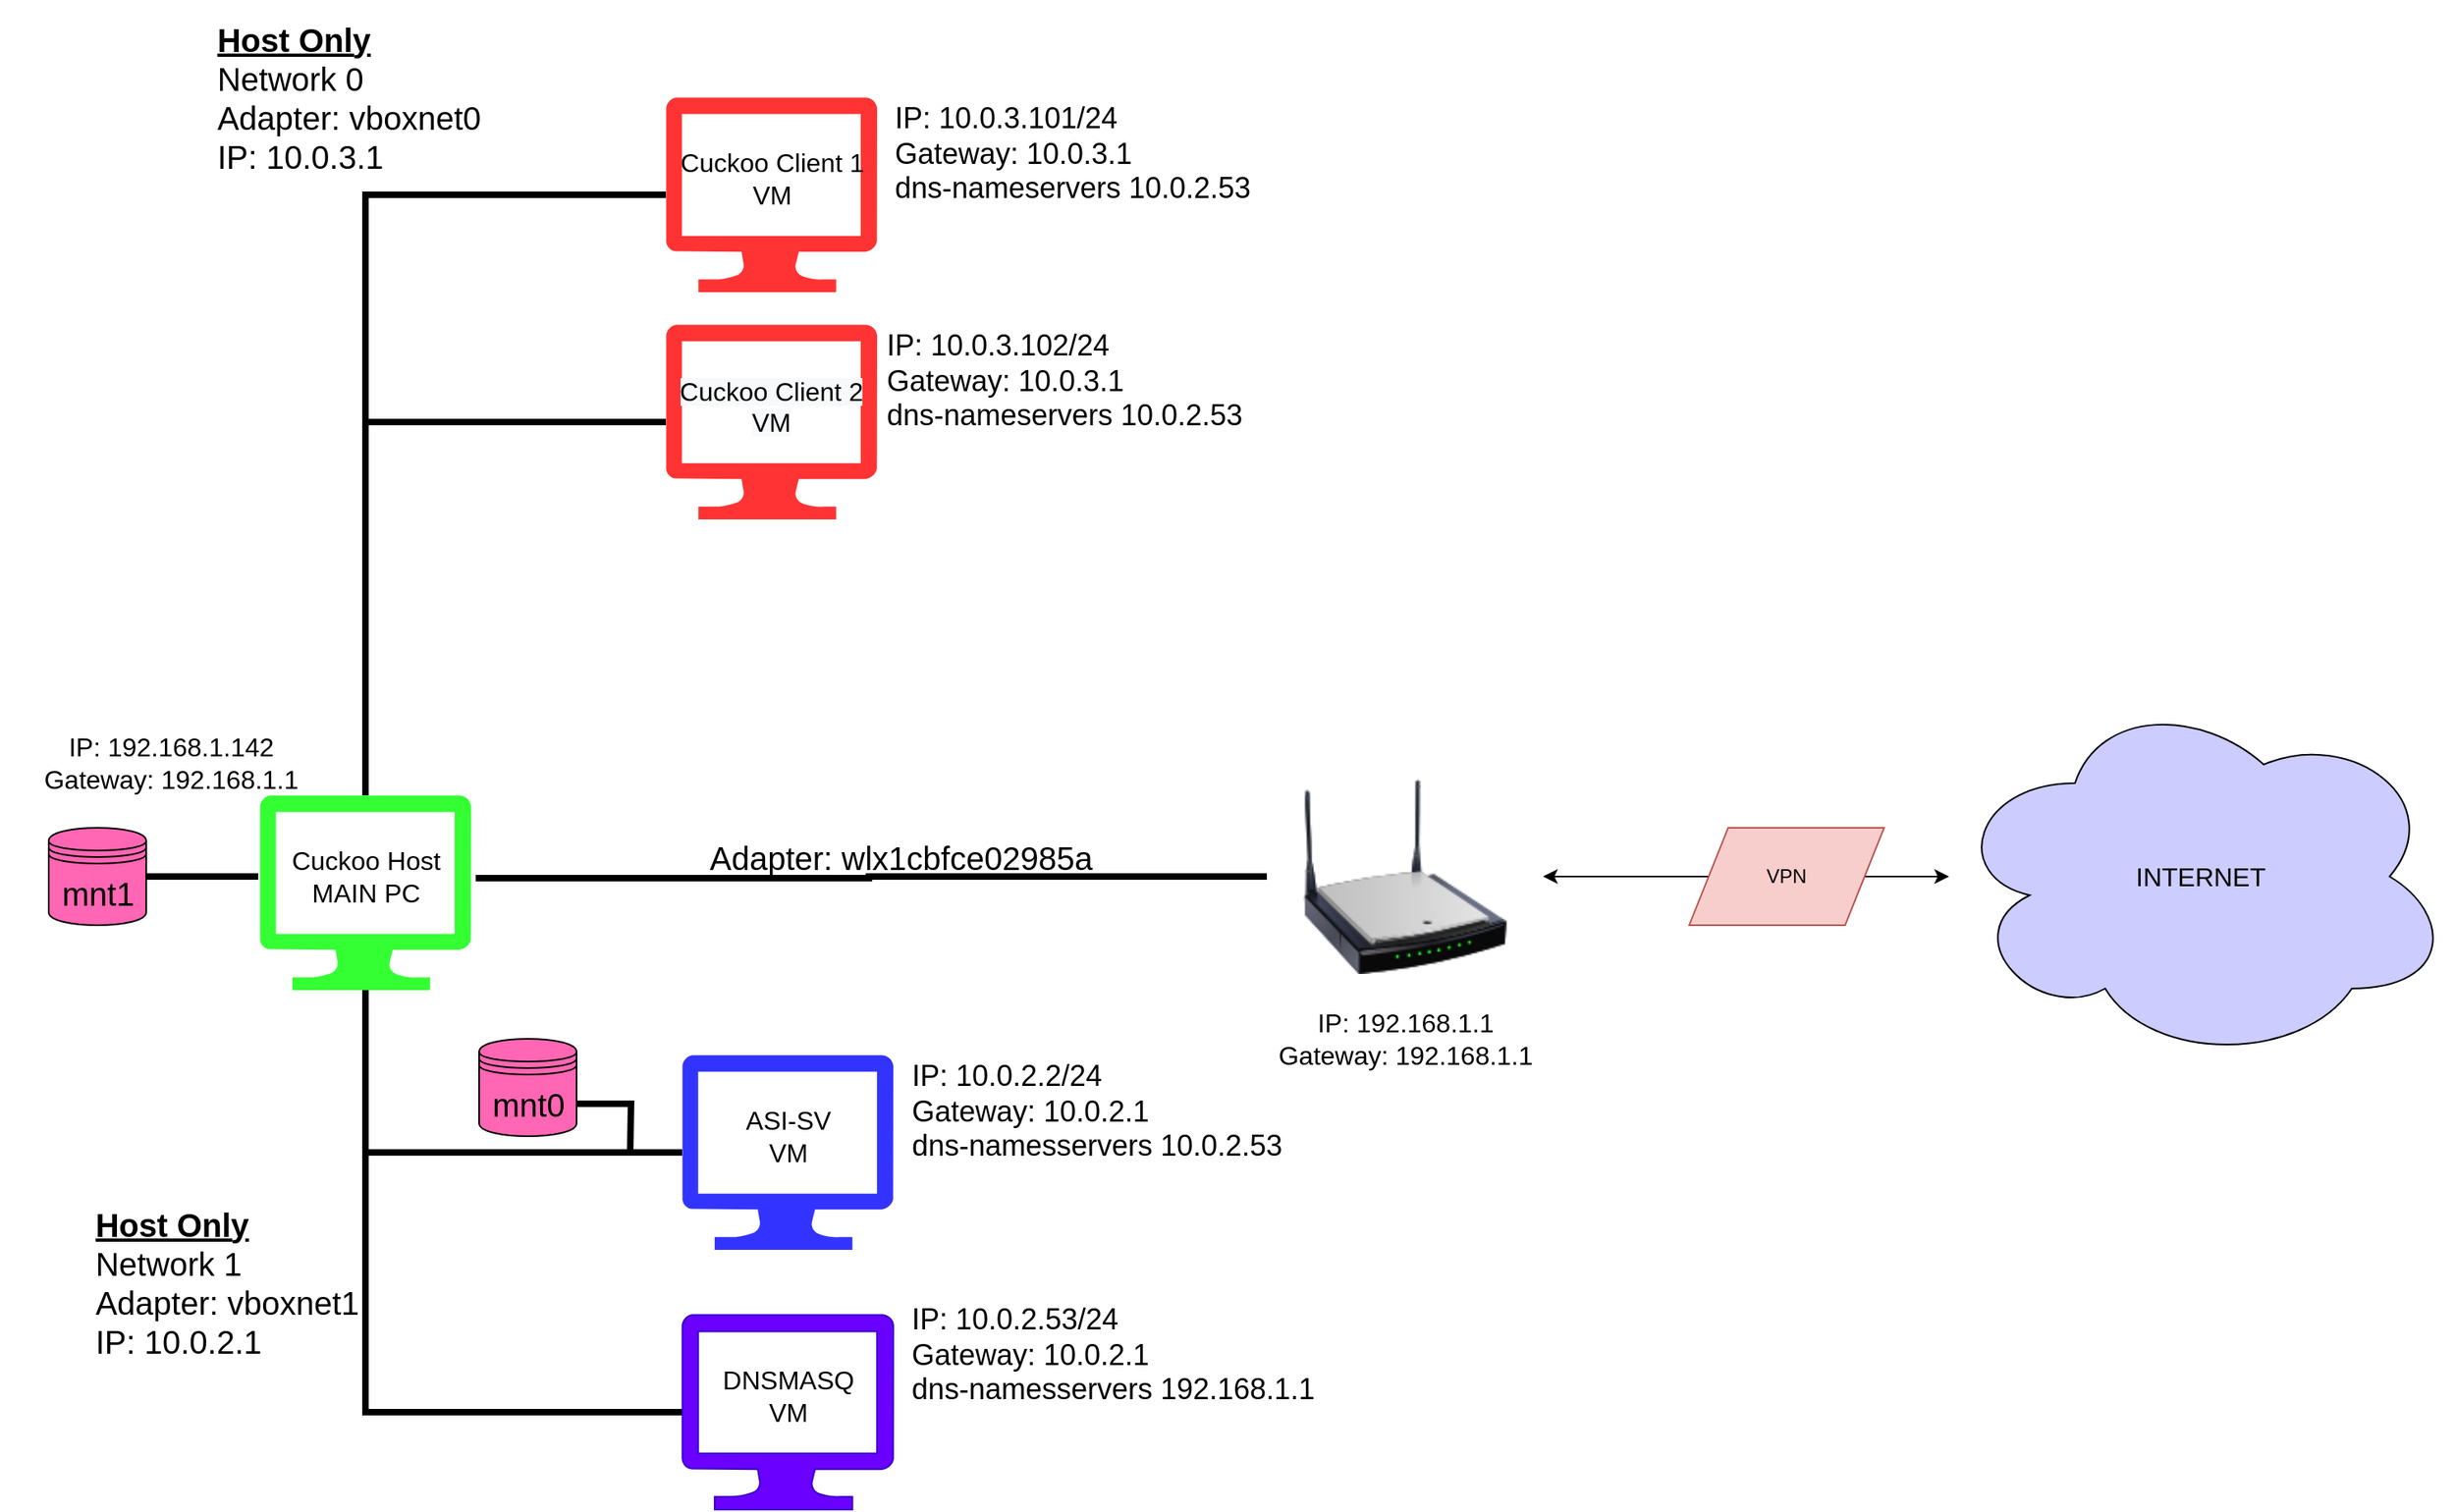 <mxfile version="13.4.6" type="device"><diagram id="94zshD_aoJgQ9S9mhnCH" name="Page-1"><mxGraphModel dx="2926" dy="771" grid="1" gridSize="10" guides="1" tooltips="1" connect="0" arrows="1" fold="1" page="1" pageScale="1" pageWidth="1500" pageHeight="1200" math="0" shadow="0"><root><mxCell id="0"/><mxCell id="1" parent="0"/><mxCell id="eqkZqZieHzF0lXpEBW4j-26" style="edgeStyle=orthogonalEdgeStyle;rounded=0;orthogonalLoop=1;jettySize=auto;html=1;entryX=0;entryY=0.5;entryDx=0;entryDy=0;entryPerimeter=0;endArrow=none;endFill=0;strokeWidth=4;exitX=0.5;exitY=1;exitDx=0;exitDy=0;exitPerimeter=0;" parent="1" source="eqkZqZieHzF0lXpEBW4j-1" target="eqkZqZieHzF0lXpEBW4j-24" edge="1"><mxGeometry relative="1" as="geometry"/></mxCell><mxCell id="eqkZqZieHzF0lXpEBW4j-1" value="" style="verticalLabelPosition=bottom;html=1;verticalAlign=top;align=center;strokeColor=none;shape=mxgraph.azure.computer;pointerEvents=1;fillColor=#33FF33;" parent="1" vertex="1"><mxGeometry x="150" y="510" width="130" height="120" as="geometry"/></mxCell><mxCell id="eqkZqZieHzF0lXpEBW4j-40" style="edgeStyle=orthogonalEdgeStyle;rounded=0;orthogonalLoop=1;jettySize=auto;html=1;entryX=0.5;entryY=0;entryDx=0;entryDy=0;entryPerimeter=0;endArrow=none;endFill=0;strokeWidth=4;" parent="1" source="eqkZqZieHzF0lXpEBW4j-2" target="eqkZqZieHzF0lXpEBW4j-1" edge="1"><mxGeometry relative="1" as="geometry"/></mxCell><mxCell id="eqkZqZieHzF0lXpEBW4j-2" value="" style="verticalLabelPosition=bottom;html=1;verticalAlign=top;align=center;strokeColor=none;shape=mxgraph.azure.computer;pointerEvents=1;fillColor=#FF3333;" parent="1" vertex="1"><mxGeometry x="400" y="80" width="130" height="120" as="geometry"/></mxCell><mxCell id="eqkZqZieHzF0lXpEBW4j-41" style="edgeStyle=orthogonalEdgeStyle;rounded=0;orthogonalLoop=1;jettySize=auto;html=1;endArrow=none;endFill=0;strokeWidth=4;entryX=0.5;entryY=0;entryDx=0;entryDy=0;entryPerimeter=0;" parent="1" source="eqkZqZieHzF0lXpEBW4j-4" target="eqkZqZieHzF0lXpEBW4j-1" edge="1"><mxGeometry relative="1" as="geometry"><mxPoint x="220" y="280" as="targetPoint"/></mxGeometry></mxCell><mxCell id="eqkZqZieHzF0lXpEBW4j-4" value="" style="verticalLabelPosition=bottom;html=1;verticalAlign=top;align=center;strokeColor=none;shape=mxgraph.azure.computer;pointerEvents=1;fillColor=#FF3333;" parent="1" vertex="1"><mxGeometry x="400" y="220" width="130" height="120" as="geometry"/></mxCell><mxCell id="eqkZqZieHzF0lXpEBW4j-10" value="&lt;div style=&quot;text-align: left&quot;&gt;&lt;span style=&quot;font-size: 20px&quot;&gt;&lt;u&gt;&lt;b&gt;Host Only&lt;/b&gt;&lt;/u&gt;&lt;/span&gt;&lt;/div&gt;&lt;font style=&quot;font-size: 20px&quot;&gt;&lt;div style=&quot;text-align: left&quot;&gt;&lt;span&gt;Network 0&lt;/span&gt;&lt;/div&gt;Adapter: vboxnet0&lt;br&gt;&lt;div style=&quot;text-align: left&quot;&gt;&lt;span&gt;IP: 10.0.3.1&lt;/span&gt;&lt;/div&gt;&lt;/font&gt;" style="text;html=1;strokeColor=none;fillColor=none;align=center;verticalAlign=middle;whiteSpace=wrap;rounded=0;" parent="1" vertex="1"><mxGeometry x="65" y="20" width="280" height="120" as="geometry"/></mxCell><mxCell id="eqkZqZieHzF0lXpEBW4j-11" value="&lt;div style=&quot;text-align: left ; font-size: 18px&quot;&gt;&lt;span&gt;&lt;font style=&quot;font-size: 18px&quot;&gt;IP: 10.0.3.102/24&lt;/font&gt;&lt;/span&gt;&lt;/div&gt;&lt;font style=&quot;font-size: 18px&quot;&gt;&lt;div style=&quot;text-align: left&quot;&gt;&lt;span&gt;Gateway: 10.0.3.1&lt;/span&gt;&lt;/div&gt;&lt;div style=&quot;text-align: left&quot;&gt;&lt;span&gt;dns-nameservers 10.0.2.53&lt;/span&gt;&lt;/div&gt;&lt;/font&gt;" style="text;html=1;align=center;verticalAlign=middle;resizable=0;points=[];autosize=1;" parent="1" vertex="1"><mxGeometry x="530" y="230" width="230" height="50" as="geometry"/></mxCell><mxCell id="eqkZqZieHzF0lXpEBW4j-13" value="&lt;font style=&quot;font-size: 16px&quot;&gt;Cuckoo Client 1&lt;br&gt;VM&lt;br&gt;&lt;/font&gt;" style="text;html=1;align=center;verticalAlign=middle;resizable=0;points=[];autosize=1;" parent="1" vertex="1"><mxGeometry x="400" y="110" width="130" height="40" as="geometry"/></mxCell><mxCell id="eqkZqZieHzF0lXpEBW4j-16" value="&lt;font style=&quot;font-size: 16px&quot;&gt;Cuckoo Host&lt;br&gt;MAIN PC&lt;br&gt;&lt;/font&gt;" style="text;html=1;align=center;verticalAlign=middle;resizable=0;points=[];autosize=1;" parent="1" vertex="1"><mxGeometry x="160" y="540" width="110" height="40" as="geometry"/></mxCell><mxCell id="eqkZqZieHzF0lXpEBW4j-17" value="&lt;font style=&quot;font-size: 16px&quot;&gt;INTERNET&lt;/font&gt;" style="ellipse;shape=cloud;whiteSpace=wrap;html=1;fillColor=#CCCCFF;" parent="1" vertex="1"><mxGeometry x="1190" y="445" width="310" height="230" as="geometry"/></mxCell><mxCell id="eqkZqZieHzF0lXpEBW4j-18" value="&lt;font style=&quot;font-size: 16px&quot;&gt;IP: 192.168.1.142&lt;br&gt;Gateway: 192.168.1.1&lt;br&gt;&lt;/font&gt;" style="text;html=1;align=center;verticalAlign=middle;resizable=0;points=[];autosize=1;" parent="1" vertex="1"><mxGeometry x="10" y="470" width="170" height="40" as="geometry"/></mxCell><mxCell id="eqkZqZieHzF0lXpEBW4j-44" style="edgeStyle=orthogonalEdgeStyle;rounded=0;orthogonalLoop=1;jettySize=auto;html=1;entryX=1.022;entryY=0.425;entryDx=0;entryDy=0;entryPerimeter=0;endArrow=none;endFill=0;strokeWidth=4;" parent="1" source="eqkZqZieHzF0lXpEBW4j-19" target="eqkZqZieHzF0lXpEBW4j-1" edge="1"><mxGeometry relative="1" as="geometry"/></mxCell><mxCell id="eqkZqZieHzF0lXpEBW4j-19" value="" style="image;html=1;image=img/lib/clip_art/networking/Wireless_Router_N_128x128.png;fillColor=#CCCCFF;" parent="1" vertex="1"><mxGeometry x="770" y="500" width="170" height="120" as="geometry"/></mxCell><mxCell id="eqkZqZieHzF0lXpEBW4j-20" value="&lt;font style=&quot;font-size: 16px&quot;&gt;IP: 192.168.1.1&lt;br&gt;Gateway: 192.168.1.1&lt;br&gt;&lt;/font&gt;" style="text;html=1;align=center;verticalAlign=middle;resizable=0;points=[];autosize=1;" parent="1" vertex="1"><mxGeometry x="770" y="640" width="170" height="40" as="geometry"/></mxCell><mxCell id="eqkZqZieHzF0lXpEBW4j-23" value="&lt;font style=&quot;font-size: 20px&quot;&gt;Adapter: wlx1cbfce02985a&lt;/font&gt;" style="text;whiteSpace=wrap;html=1;" parent="1" vertex="1"><mxGeometry x="425" y="530" width="295" height="30" as="geometry"/></mxCell><mxCell id="eqkZqZieHzF0lXpEBW4j-24" value="" style="verticalLabelPosition=bottom;html=1;verticalAlign=top;align=center;strokeColor=none;shape=mxgraph.azure.computer;pointerEvents=1;fillColor=#3333FF;" parent="1" vertex="1"><mxGeometry x="410" y="670" width="130" height="120" as="geometry"/></mxCell><mxCell id="eqkZqZieHzF0lXpEBW4j-25" value="&lt;font style=&quot;font-size: 16px&quot;&gt;ASI-SV&lt;br&gt;VM&lt;br&gt;&lt;/font&gt;" style="text;html=1;align=center;verticalAlign=middle;resizable=0;points=[];autosize=1;" parent="1" vertex="1"><mxGeometry x="440" y="700" width="70" height="40" as="geometry"/></mxCell><mxCell id="eqkZqZieHzF0lXpEBW4j-28" value="&lt;div style=&quot;text-align: left ; font-size: 18px&quot;&gt;&lt;font style=&quot;font-size: 18px&quot;&gt;IP: 10.0.2.2/24&lt;/font&gt;&lt;/div&gt;&lt;font style=&quot;font-size: 18px&quot;&gt;&lt;div style=&quot;text-align: left&quot;&gt;Gateway:&amp;nbsp;&lt;span&gt;&lt;font style=&quot;font-size: 18px&quot;&gt;10.0.2.1&lt;/font&gt;&lt;/span&gt;&lt;/div&gt;&lt;div style=&quot;text-align: left&quot;&gt;dns-namesservers 10.0.2.53&lt;/div&gt;&lt;/font&gt;" style="text;html=1;align=center;verticalAlign=middle;resizable=0;points=[];autosize=1;" parent="1" vertex="1"><mxGeometry x="545" y="680" width="240" height="50" as="geometry"/></mxCell><mxCell id="eqkZqZieHzF0lXpEBW4j-33" style="edgeStyle=orthogonalEdgeStyle;rounded=0;orthogonalLoop=1;jettySize=auto;html=1;entryX=0.5;entryY=1;entryDx=0;entryDy=0;entryPerimeter=0;endArrow=none;endFill=0;strokeWidth=4;" parent="1" source="eqkZqZieHzF0lXpEBW4j-29" target="eqkZqZieHzF0lXpEBW4j-1" edge="1"><mxGeometry relative="1" as="geometry"/></mxCell><mxCell id="eqkZqZieHzF0lXpEBW4j-29" value="" style="verticalLabelPosition=bottom;html=1;verticalAlign=top;align=center;strokeColor=#3700CC;shape=mxgraph.azure.computer;pointerEvents=1;fillColor=#6a00ff;fontColor=#ffffff;" parent="1" vertex="1"><mxGeometry x="410" y="830" width="130" height="120" as="geometry"/></mxCell><mxCell id="eqkZqZieHzF0lXpEBW4j-30" value="&lt;font style=&quot;font-size: 16px&quot;&gt;DNSMASQ&lt;br&gt;VM&lt;br&gt;&lt;/font&gt;" style="text;html=1;align=center;verticalAlign=middle;resizable=0;points=[];autosize=1;" parent="1" vertex="1"><mxGeometry x="425" y="860" width="100" height="40" as="geometry"/></mxCell><mxCell id="eqkZqZieHzF0lXpEBW4j-32" value="&lt;div style=&quot;text-align: left ; font-size: 18px&quot;&gt;&lt;font style=&quot;font-size: 18px&quot;&gt;IP: 10.0.2.53/24&lt;/font&gt;&lt;/div&gt;&lt;font style=&quot;font-size: 18px&quot;&gt;&lt;div style=&quot;text-align: left&quot;&gt;Gateway: 10.0.2.1&lt;/div&gt;&lt;div style=&quot;text-align: left&quot;&gt;dns-namesservers 192.168.1.1&lt;br&gt;&lt;/div&gt;&lt;/font&gt;" style="text;html=1;align=center;verticalAlign=middle;resizable=0;points=[];autosize=1;" parent="1" vertex="1"><mxGeometry x="545" y="830" width="260" height="50" as="geometry"/></mxCell><mxCell id="eqkZqZieHzF0lXpEBW4j-35" style="edgeStyle=orthogonalEdgeStyle;rounded=0;orthogonalLoop=1;jettySize=auto;html=1;entryX=-0.008;entryY=0.417;entryDx=0;entryDy=0;entryPerimeter=0;endArrow=none;endFill=0;strokeWidth=4;" parent="1" source="eqkZqZieHzF0lXpEBW4j-34" target="eqkZqZieHzF0lXpEBW4j-1" edge="1"><mxGeometry relative="1" as="geometry"/></mxCell><mxCell id="eqkZqZieHzF0lXpEBW4j-34" value="" style="shape=datastore;whiteSpace=wrap;html=1;fillColor=#FF66B3;" parent="1" vertex="1"><mxGeometry x="20" y="530" width="60" height="60" as="geometry"/></mxCell><mxCell id="eqkZqZieHzF0lXpEBW4j-36" value="&lt;font style=&quot;font-size: 20px&quot;&gt;mnt1&lt;/font&gt;" style="text;html=1;align=center;verticalAlign=middle;resizable=0;points=[];autosize=1;" parent="1" vertex="1"><mxGeometry x="20" y="560" width="60" height="20" as="geometry"/></mxCell><mxCell id="eqkZqZieHzF0lXpEBW4j-37" value="" style="shape=datastore;whiteSpace=wrap;html=1;fillColor=#FF66B3;" parent="1" vertex="1"><mxGeometry x="285" y="660" width="60" height="60" as="geometry"/></mxCell><mxCell id="eqkZqZieHzF0lXpEBW4j-39" style="edgeStyle=orthogonalEdgeStyle;rounded=0;orthogonalLoop=1;jettySize=auto;html=1;endArrow=none;endFill=0;strokeWidth=4;" parent="1" source="eqkZqZieHzF0lXpEBW4j-38" edge="1"><mxGeometry relative="1" as="geometry"><mxPoint x="378" y="730" as="targetPoint"/></mxGeometry></mxCell><mxCell id="eqkZqZieHzF0lXpEBW4j-38" value="&lt;font style=&quot;font-size: 20px&quot;&gt;mnt0&lt;/font&gt;" style="text;html=1;align=center;verticalAlign=middle;resizable=0;points=[];autosize=1;" parent="1" vertex="1"><mxGeometry x="285" y="690" width="60" height="20" as="geometry"/></mxCell><mxCell id="eqkZqZieHzF0lXpEBW4j-45" value="&lt;span style=&quot;color: rgb(0 , 0 , 0) ; font-family: &amp;#34;helvetica&amp;#34; ; font-size: 16px ; font-style: normal ; font-weight: 400 ; letter-spacing: normal ; text-indent: 0px ; text-transform: none ; word-spacing: 0px ; background-color: rgb(248 , 249 , 250) ; display: inline ; float: none&quot;&gt;Cuckoo Client 2&lt;/span&gt;&lt;br style=&quot;color: rgb(0 , 0 , 0) ; font-family: &amp;#34;helvetica&amp;#34; ; font-size: 16px ; font-style: normal ; font-weight: 400 ; letter-spacing: normal ; text-indent: 0px ; text-transform: none ; word-spacing: 0px ; background-color: rgb(248 , 249 , 250)&quot;&gt;&lt;span style=&quot;color: rgb(0 , 0 , 0) ; font-family: &amp;#34;helvetica&amp;#34; ; font-size: 16px ; font-style: normal ; font-weight: 400 ; letter-spacing: normal ; text-indent: 0px ; text-transform: none ; word-spacing: 0px ; background-color: rgb(248 , 249 , 250) ; display: inline ; float: none&quot;&gt;VM&lt;/span&gt;" style="text;whiteSpace=wrap;html=1;align=center;" parent="1" vertex="1"><mxGeometry x="395" y="245" width="140" height="50" as="geometry"/></mxCell><mxCell id="9mBDMg6L3d5moIuKLimM-3" style="edgeStyle=orthogonalEdgeStyle;rounded=0;orthogonalLoop=1;jettySize=auto;html=1;" parent="1" source="yQI_lybDR0_hOJG7cNzq-3" target="eqkZqZieHzF0lXpEBW4j-17" edge="1"><mxGeometry relative="1" as="geometry"/></mxCell><mxCell id="9mBDMg6L3d5moIuKLimM-4" style="edgeStyle=orthogonalEdgeStyle;rounded=0;orthogonalLoop=1;jettySize=auto;html=1;" parent="1" source="yQI_lybDR0_hOJG7cNzq-3" target="eqkZqZieHzF0lXpEBW4j-19" edge="1"><mxGeometry relative="1" as="geometry"/></mxCell><mxCell id="yQI_lybDR0_hOJG7cNzq-3" value="VPN" style="shape=parallelogram;perimeter=parallelogramPerimeter;whiteSpace=wrap;html=1;fillColor=#f8cecc;strokeColor=#b85450;" parent="1" vertex="1"><mxGeometry x="1030" y="530" width="120" height="60" as="geometry"/></mxCell><mxCell id="9mBDMg6L3d5moIuKLimM-2" value="&lt;div style=&quot;text-align: left&quot;&gt;&lt;span style=&quot;font-size: 20px&quot;&gt;&lt;u&gt;&lt;b&gt;Host Only&lt;/b&gt;&lt;/u&gt;&lt;/span&gt;&lt;/div&gt;&lt;font style=&quot;font-size: 20px&quot;&gt;&lt;div style=&quot;text-align: left&quot;&gt;&lt;span&gt;Network 1&lt;/span&gt;&lt;/div&gt;Adapter: vboxnet1&lt;br&gt;&lt;div style=&quot;text-align: left&quot;&gt;&lt;span&gt;IP: 10.0.2.1&lt;/span&gt;&lt;/div&gt;&lt;/font&gt;" style="text;html=1;strokeColor=none;fillColor=none;align=center;verticalAlign=middle;whiteSpace=wrap;rounded=0;" parent="1" vertex="1"><mxGeometry x="-10" y="750" width="280" height="120" as="geometry"/></mxCell><mxCell id="9mBDMg6L3d5moIuKLimM-5" value="&lt;div style=&quot;text-align: left ; font-size: 18px&quot;&gt;&lt;span&gt;&lt;font style=&quot;font-size: 18px&quot;&gt;IP: 10.0.3.101/24&lt;/font&gt;&lt;/span&gt;&lt;/div&gt;&lt;font style=&quot;font-size: 18px&quot;&gt;&lt;div style=&quot;text-align: left&quot;&gt;&lt;span&gt;Gateway: 10.0.3.1&lt;/span&gt;&lt;/div&gt;&lt;div style=&quot;text-align: left&quot;&gt;&lt;span&gt;dns-nameservers 10.0.2.53&lt;/span&gt;&lt;/div&gt;&lt;/font&gt;" style="text;html=1;align=center;verticalAlign=middle;resizable=0;points=[];autosize=1;" parent="1" vertex="1"><mxGeometry x="535" y="90" width="230" height="50" as="geometry"/></mxCell></root></mxGraphModel></diagram></mxfile>